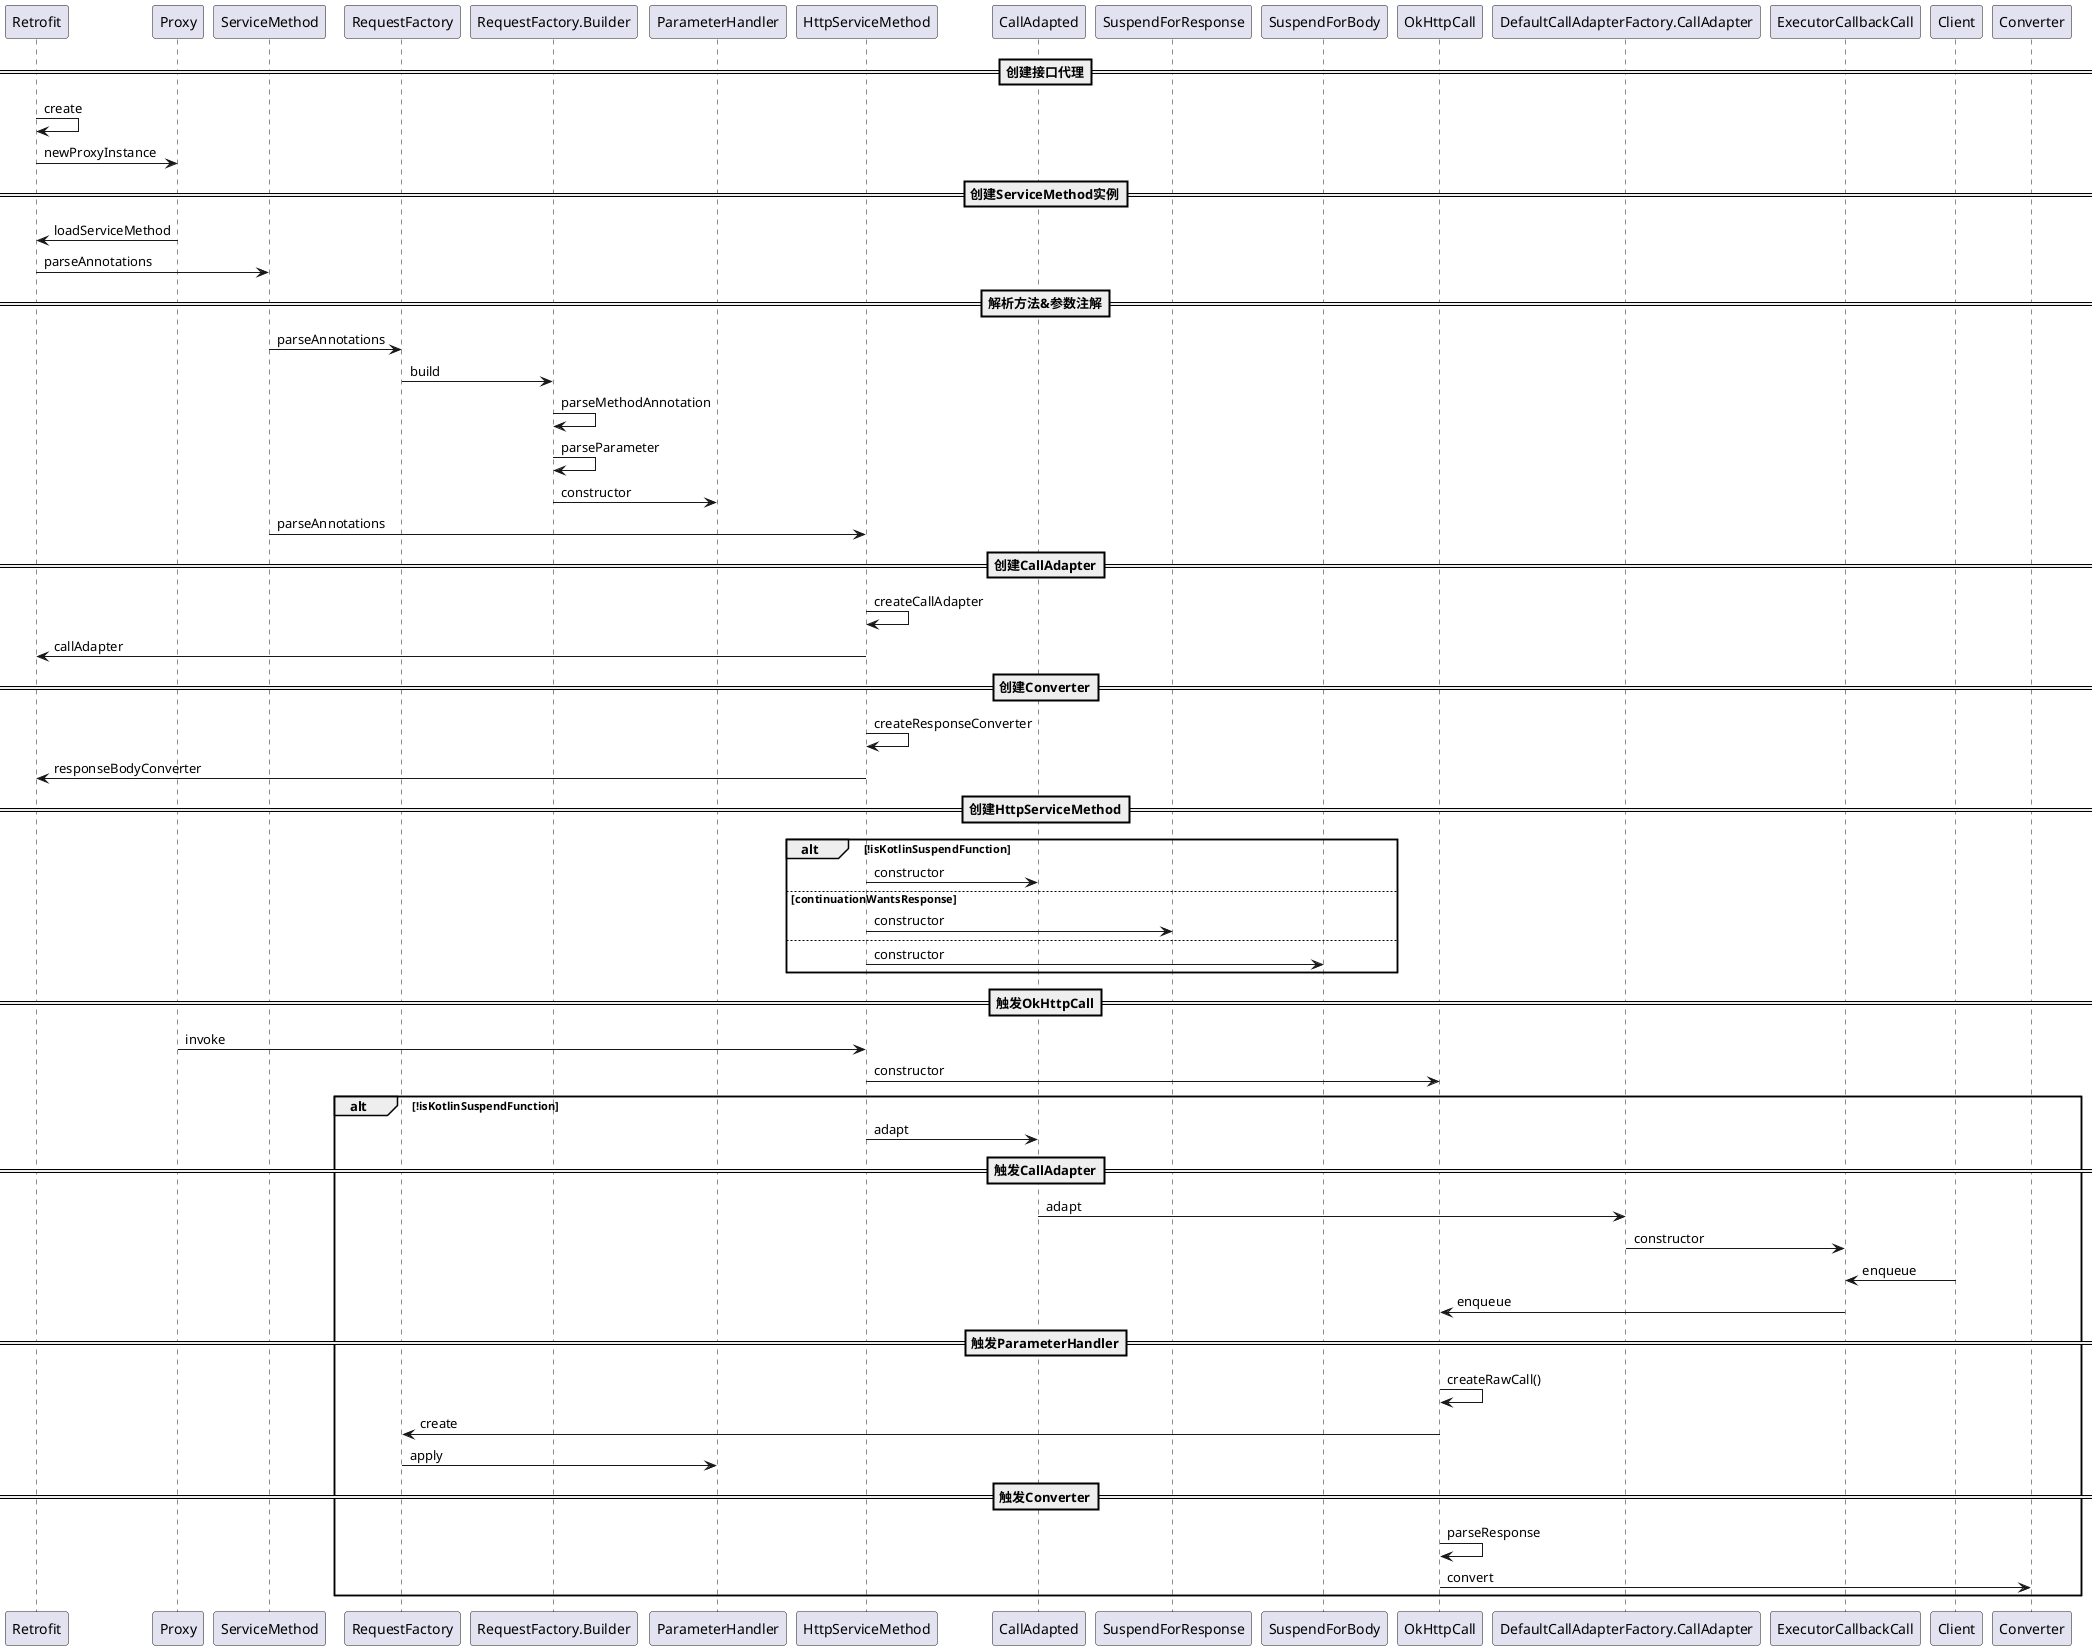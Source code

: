 @startuml retrofit_seq

==创建接口代理==

Retrofit -> Retrofit : create
Retrofit -> Proxy : newProxyInstance

==创建ServiceMethod实例==

Proxy -> Retrofit : loadServiceMethod
Retrofit -> ServiceMethod : parseAnnotations

==解析方法&参数注解==

ServiceMethod -> RequestFactory : parseAnnotations
RequestFactory -> RequestFactory.Builder : build
RequestFactory.Builder -> RequestFactory.Builder : parseMethodAnnotation
RequestFactory.Builder -> RequestFactory.Builder : parseParameter
RequestFactory.Builder -> ParameterHandler : constructor
ServiceMethod -> HttpServiceMethod : parseAnnotations

==创建CallAdapter==

HttpServiceMethod -> HttpServiceMethod : createCallAdapter
HttpServiceMethod -> Retrofit : callAdapter

==创建Converter==

HttpServiceMethod -> HttpServiceMethod : createResponseConverter
HttpServiceMethod -> Retrofit : responseBodyConverter

==创建HttpServiceMethod==

alt !isKotlinSuspendFunction
    HttpServiceMethod -> CallAdapted : constructor
else continuationWantsResponse
    HttpServiceMethod -> SuspendForResponse : constructor
else    
    HttpServiceMethod -> SuspendForBody : constructor
end

==触发OkHttpCall==

Proxy -> HttpServiceMethod : invoke
HttpServiceMethod -> OkHttpCall : constructor

alt !isKotlinSuspendFunction
    HttpServiceMethod -> CallAdapted : adapt

==触发CallAdapter==

    CallAdapted -> DefaultCallAdapterFactory.CallAdapter : adapt
    DefaultCallAdapterFactory.CallAdapter -> ExecutorCallbackCall : constructor
    Client -> ExecutorCallbackCall : enqueue
    ExecutorCallbackCall -> OkHttpCall : enqueue

==触发ParameterHandler==

    OkHttpCall -> OkHttpCall : createRawCall()
    OkHttpCall -> RequestFactory : create
    RequestFactory -> ParameterHandler : apply

==触发Converter==
    
    OkHttpCall -> OkHttpCall : parseResponse
    OkHttpCall -> Converter : convert

end

@enduml